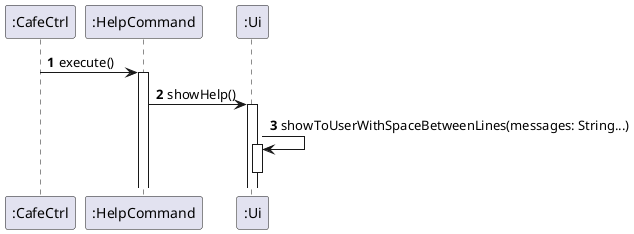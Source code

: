 @startuml
'https://plantuml.com/sequence-diagram

autonumber

":CafeCtrl" -> ":HelpCommand": execute()
activate ":HelpCommand"
":HelpCommand" -> ":Ui": showHelp()
activate ":Ui"
":Ui" -> ":Ui": showToUserWithSpaceBetweenLines(messages: String...)
activate ":Ui"
deactivate ":Ui"

@enduml
